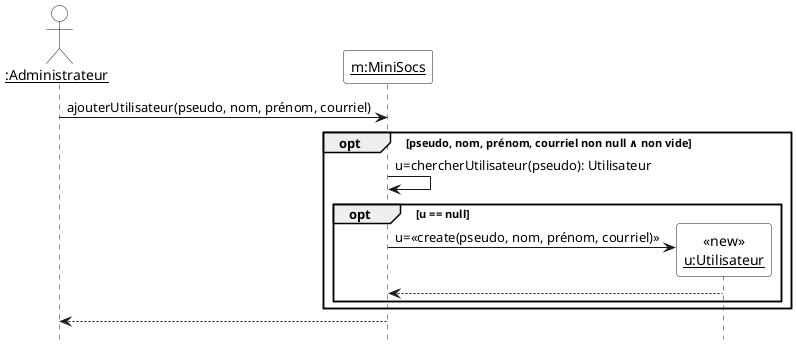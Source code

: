 @startuml

'Diagramme de séquence simplifié du cas d'utilisation "Ajouter utilisateur" (PlantUML)'

'Version simplifiée (voir ...[_version_simplifiée].pu pour une version plus détaillée'

'Configuration charte graphique'
hide footbox
skinparam sequenceParticipantBackgroundColor White
skinparam sequenceActorBackgroundColor White

'Déclaration des acteurs et des participants (déjà existants avant la séquence)'
actor "__:Administrateur__" as admin
participant "__m:MiniSocs__" as m

'Séquence avec les messages, les créations de participants, etc.'
admin -> m : ajouterUtilisateur(pseudo, nom, prénom, courriel)
opt pseudo, nom, prénom, courriel non null ∧ non vide
  m -> m : u=chercherUtilisateur(pseudo): Utilisateur
  opt u == null
    create "<<new>>\n__u:Utilisateur__" as u
    m -> "__u:Utilisateur__" as u : u=<<create(pseudo, nom, prénom, courriel)>>
    u --> m
  end
end
m --> admin
@enduml
